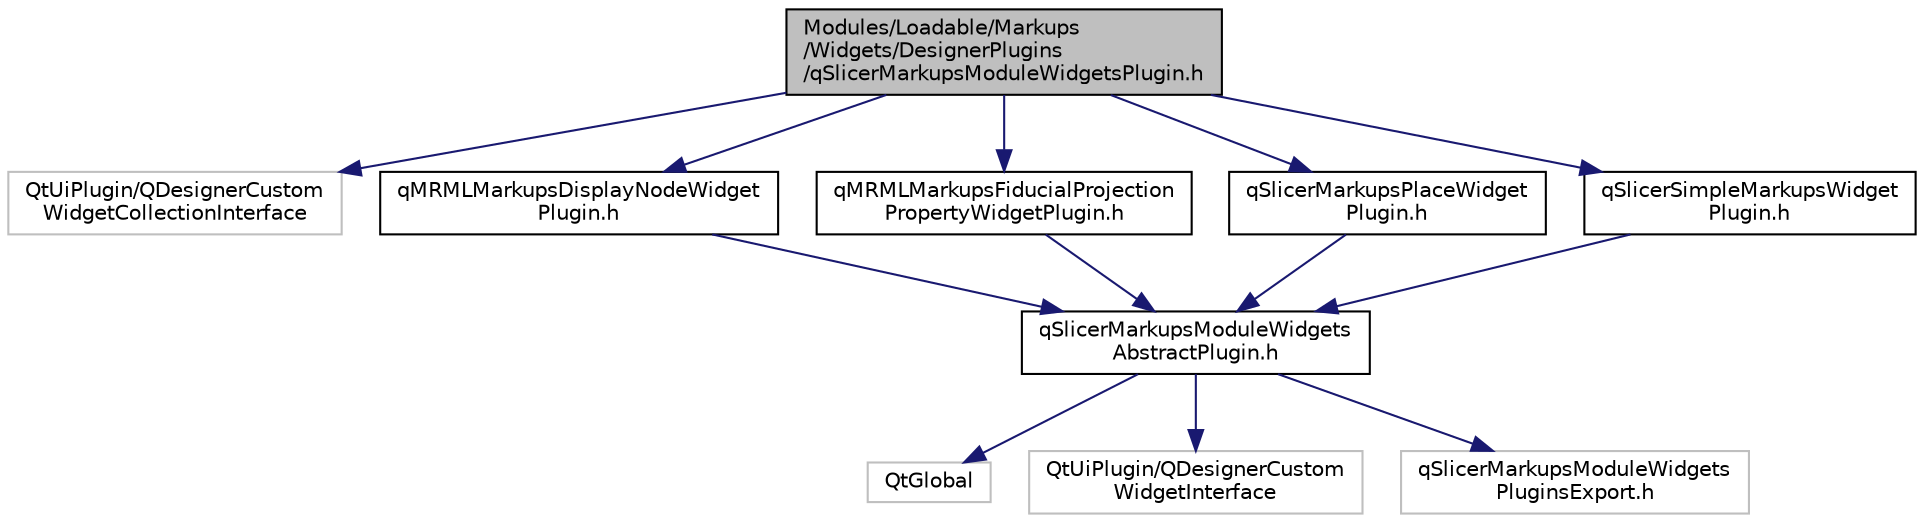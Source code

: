 digraph "Modules/Loadable/Markups/Widgets/DesignerPlugins/qSlicerMarkupsModuleWidgetsPlugin.h"
{
  bgcolor="transparent";
  edge [fontname="Helvetica",fontsize="10",labelfontname="Helvetica",labelfontsize="10"];
  node [fontname="Helvetica",fontsize="10",shape=record];
  Node0 [label="Modules/Loadable/Markups\l/Widgets/DesignerPlugins\l/qSlicerMarkupsModuleWidgetsPlugin.h",height=0.2,width=0.4,color="black", fillcolor="grey75", style="filled", fontcolor="black"];
  Node0 -> Node1 [color="midnightblue",fontsize="10",style="solid",fontname="Helvetica"];
  Node1 [label="QtUiPlugin/QDesignerCustom\lWidgetCollectionInterface",height=0.2,width=0.4,color="grey75"];
  Node0 -> Node2 [color="midnightblue",fontsize="10",style="solid",fontname="Helvetica"];
  Node2 [label="qMRMLMarkupsDisplayNodeWidget\lPlugin.h",height=0.2,width=0.4,color="black",URL="$qMRMLMarkupsDisplayNodeWidgetPlugin_8h.html"];
  Node2 -> Node3 [color="midnightblue",fontsize="10",style="solid",fontname="Helvetica"];
  Node3 [label="qSlicerMarkupsModuleWidgets\lAbstractPlugin.h",height=0.2,width=0.4,color="black",URL="$qSlicerMarkupsModuleWidgetsAbstractPlugin_8h.html"];
  Node3 -> Node4 [color="midnightblue",fontsize="10",style="solid",fontname="Helvetica"];
  Node4 [label="QtGlobal",height=0.2,width=0.4,color="grey75"];
  Node3 -> Node5 [color="midnightblue",fontsize="10",style="solid",fontname="Helvetica"];
  Node5 [label="QtUiPlugin/QDesignerCustom\lWidgetInterface",height=0.2,width=0.4,color="grey75"];
  Node3 -> Node6 [color="midnightblue",fontsize="10",style="solid",fontname="Helvetica"];
  Node6 [label="qSlicerMarkupsModuleWidgets\lPluginsExport.h",height=0.2,width=0.4,color="grey75"];
  Node0 -> Node7 [color="midnightblue",fontsize="10",style="solid",fontname="Helvetica"];
  Node7 [label="qMRMLMarkupsFiducialProjection\lPropertyWidgetPlugin.h",height=0.2,width=0.4,color="black",URL="$qMRMLMarkupsFiducialProjectionPropertyWidgetPlugin_8h.html"];
  Node7 -> Node3 [color="midnightblue",fontsize="10",style="solid",fontname="Helvetica"];
  Node0 -> Node8 [color="midnightblue",fontsize="10",style="solid",fontname="Helvetica"];
  Node8 [label="qSlicerMarkupsPlaceWidget\lPlugin.h",height=0.2,width=0.4,color="black",URL="$qSlicerMarkupsPlaceWidgetPlugin_8h.html"];
  Node8 -> Node3 [color="midnightblue",fontsize="10",style="solid",fontname="Helvetica"];
  Node0 -> Node9 [color="midnightblue",fontsize="10",style="solid",fontname="Helvetica"];
  Node9 [label="qSlicerSimpleMarkupsWidget\lPlugin.h",height=0.2,width=0.4,color="black",URL="$qSlicerSimpleMarkupsWidgetPlugin_8h.html"];
  Node9 -> Node3 [color="midnightblue",fontsize="10",style="solid",fontname="Helvetica"];
}
